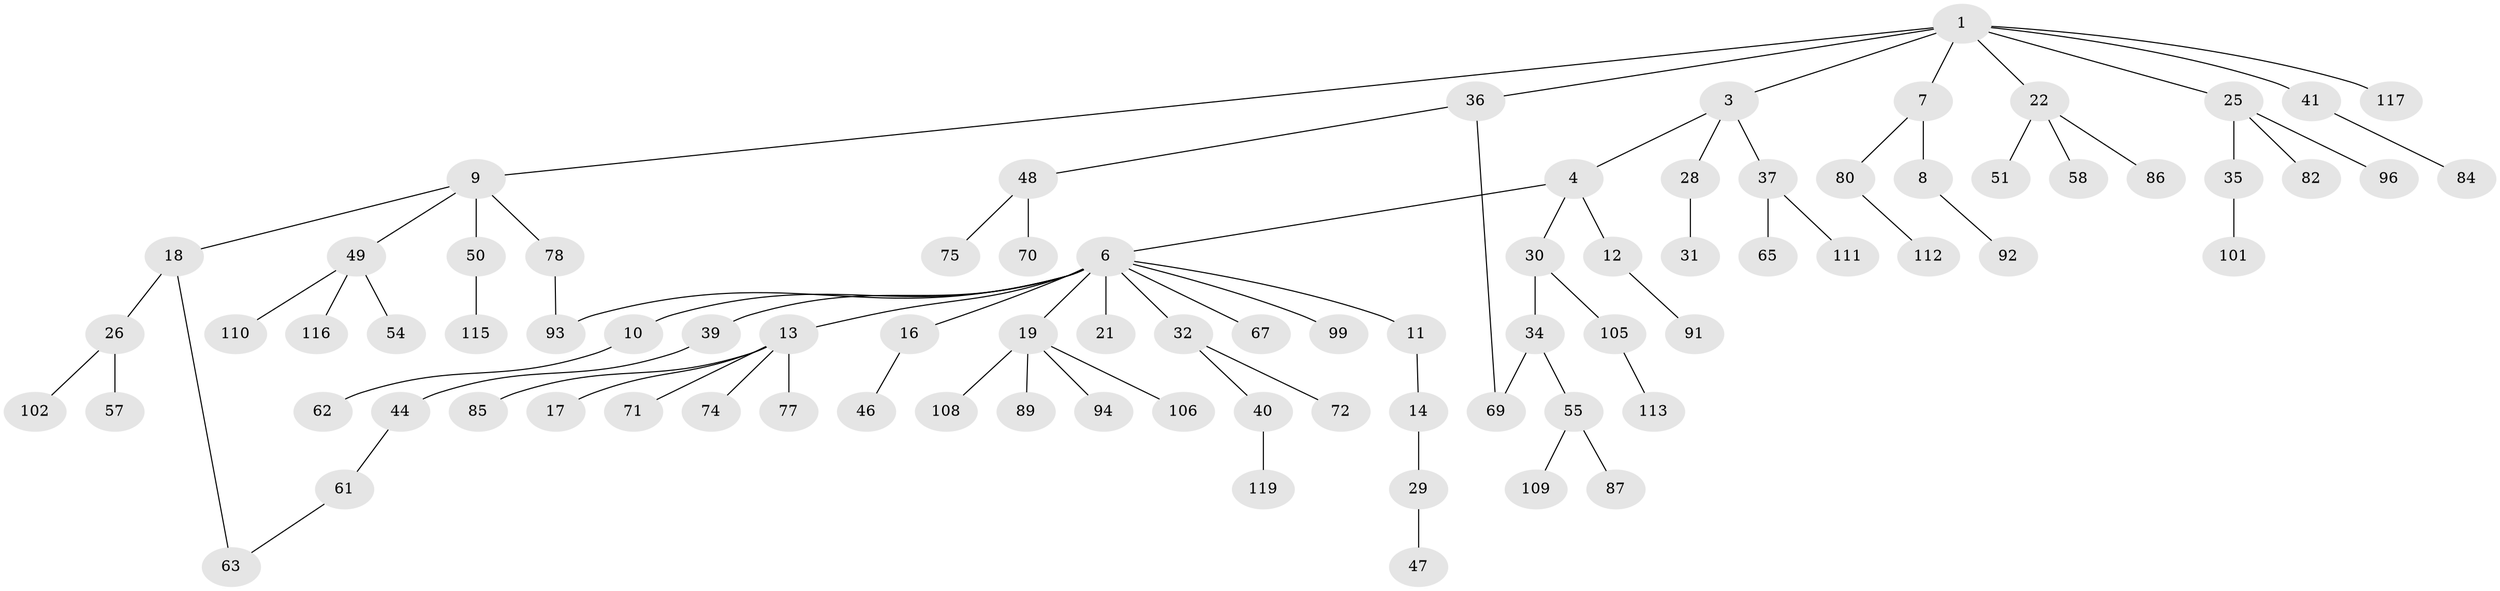 // original degree distribution, {4: 0.0743801652892562, 6: 0.01652892561983471, 3: 0.1652892561983471, 9: 0.008264462809917356, 2: 0.24793388429752067, 5: 0.024793388429752067, 1: 0.4628099173553719}
// Generated by graph-tools (version 1.1) at 2025/10/02/27/25 16:10:54]
// undirected, 83 vertices, 85 edges
graph export_dot {
graph [start="1"]
  node [color=gray90,style=filled];
  1 [super="+2"];
  3 [super="+23"];
  4 [super="+5"];
  6 [super="+15"];
  7 [super="+27"];
  8 [super="+81"];
  9 [super="+52"];
  10 [super="+38"];
  11 [super="+66"];
  12 [super="+45"];
  13 [super="+24"];
  14;
  16;
  17;
  18 [super="+53"];
  19 [super="+20"];
  21 [super="+88"];
  22 [super="+97"];
  25;
  26;
  28 [super="+73"];
  29 [super="+42"];
  30 [super="+76"];
  31;
  32 [super="+33"];
  34 [super="+56"];
  35 [super="+43"];
  36 [super="+64"];
  37 [super="+104"];
  39 [super="+98"];
  40 [super="+59"];
  41;
  44;
  46;
  47;
  48 [super="+60"];
  49 [super="+79"];
  50 [super="+114"];
  51;
  54;
  55;
  57 [super="+90"];
  58;
  61 [super="+103"];
  62 [super="+68"];
  63 [super="+118"];
  65;
  67 [super="+83"];
  69;
  70;
  71;
  72;
  74;
  75;
  77;
  78;
  80;
  82;
  84;
  85 [super="+107"];
  86;
  87 [super="+95"];
  89;
  91;
  92;
  93 [super="+100"];
  94;
  96;
  99;
  101;
  102;
  105 [super="+121"];
  106;
  108;
  109;
  110;
  111;
  112 [super="+120"];
  113;
  115;
  116;
  117;
  119;
  1 -- 3;
  1 -- 9;
  1 -- 36;
  1 -- 117;
  1 -- 22;
  1 -- 7;
  1 -- 41;
  1 -- 25;
  3 -- 4;
  3 -- 28;
  3 -- 37;
  4 -- 30;
  4 -- 12;
  4 -- 6;
  6 -- 10;
  6 -- 11;
  6 -- 13;
  6 -- 16;
  6 -- 19;
  6 -- 99;
  6 -- 93;
  6 -- 32;
  6 -- 67;
  6 -- 21;
  6 -- 39;
  7 -- 8;
  7 -- 80;
  8 -- 92;
  9 -- 18;
  9 -- 49;
  9 -- 50;
  9 -- 78;
  10 -- 62;
  11 -- 14;
  12 -- 91;
  13 -- 17;
  13 -- 77;
  13 -- 74;
  13 -- 85;
  13 -- 71;
  14 -- 29;
  16 -- 46;
  18 -- 26;
  18 -- 63;
  19 -- 106;
  19 -- 108;
  19 -- 89;
  19 -- 94;
  22 -- 51;
  22 -- 58;
  22 -- 86;
  25 -- 35;
  25 -- 82;
  25 -- 96;
  26 -- 57;
  26 -- 102;
  28 -- 31;
  29 -- 47;
  30 -- 34;
  30 -- 105;
  32 -- 40 [weight=2];
  32 -- 72;
  34 -- 55;
  34 -- 69;
  35 -- 101;
  36 -- 48;
  36 -- 69;
  37 -- 65;
  37 -- 111;
  39 -- 44;
  40 -- 119;
  41 -- 84;
  44 -- 61;
  48 -- 70;
  48 -- 75;
  49 -- 54;
  49 -- 110;
  49 -- 116;
  50 -- 115;
  55 -- 87;
  55 -- 109;
  61 -- 63;
  78 -- 93;
  80 -- 112;
  105 -- 113;
}
